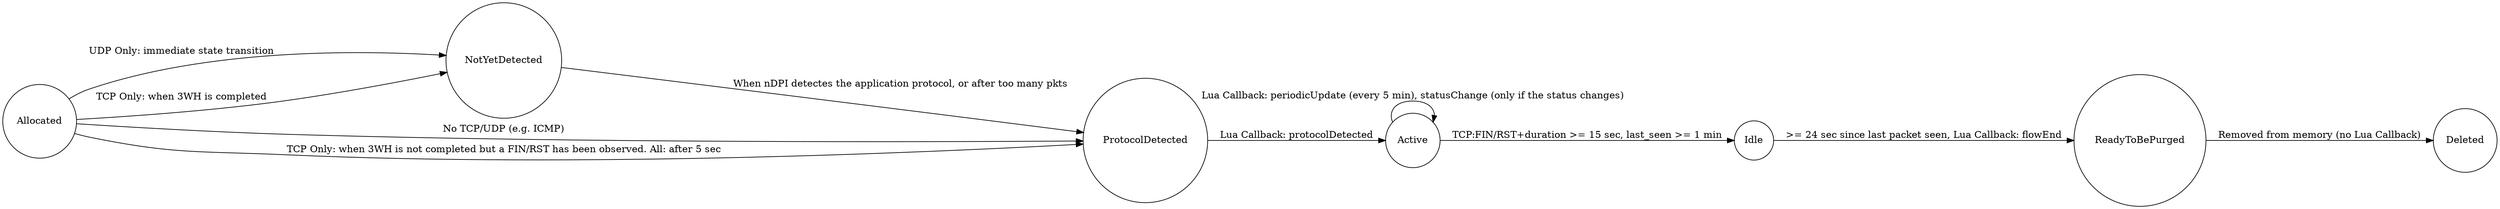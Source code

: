 # dot -T png README.FlowHashEntry_FSM.dot -o flow.png

digraph finite_state_machine {
  rankdir=LR;
#  size="8,5"
  node [shape = circle];

  Allocated -> NotYetDetected [ label = "UDP Only: immediate state transition" ];
  Allocated -> ProtocolDetected [ label = "No TCP/UDP (e.g. ICMP)" ];
  Allocated-> NotYetDetected [ label = "TCP Only: when 3WH is completed" ];
  NotYetDetected -> ProtocolDetected [ label = "When nDPI detectes the application protocol, or after too many pkts "];
  Allocated -> ProtocolDetected [ label = "TCP Only: when 3WH is not completed but a FIN/RST has been observed. All: after 5 sec" ];
  ProtocolDetected -> Active [ label = "Lua Callback: protocolDetected" ];
  Active -> Active [ label = "Lua Callback: periodicUpdate (every 5 min), statusChange (only if the status changes)" ];
  Active -> Idle [ label = "TCP:FIN/RST+duration >= 15 sec, last_seen >= 1 min" ];
  Idle -> ReadyToBePurged [ label = ">= 24 sec since last packet seen, Lua Callback: flowEnd" ];
  ReadyToBePurged -> Deleted [ label = "Removed from memory (no Lua Callback)" ];
}

